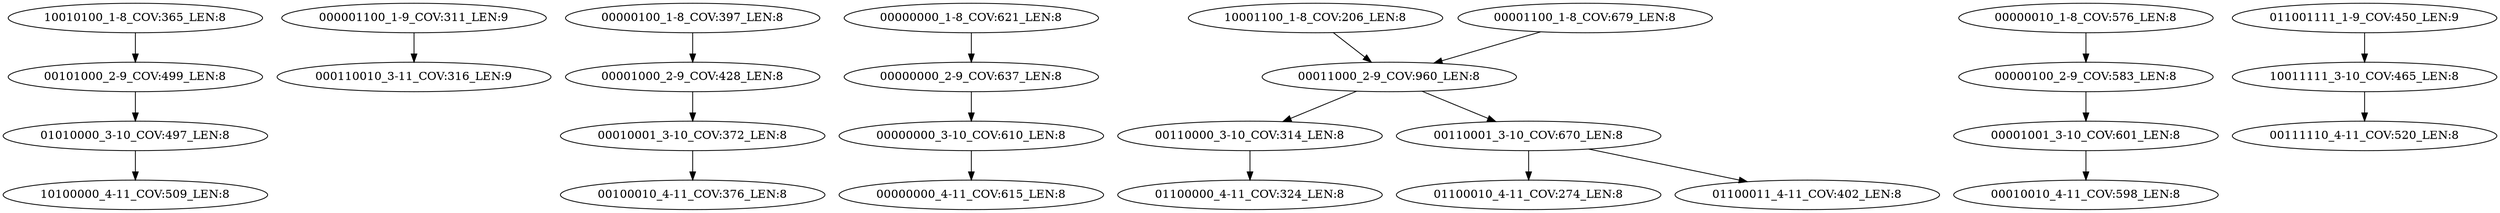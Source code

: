 digraph G {
    "10010100_1-8_COV:365_LEN:8" -> "00101000_2-9_COV:499_LEN:8";
    "000001100_1-9_COV:311_LEN:9" -> "000110010_3-11_COV:316_LEN:9";
    "00010001_3-10_COV:372_LEN:8" -> "00100010_4-11_COV:376_LEN:8";
    "00000000_2-9_COV:637_LEN:8" -> "00000000_3-10_COV:610_LEN:8";
    "00001000_2-9_COV:428_LEN:8" -> "00010001_3-10_COV:372_LEN:8";
    "00000100_1-8_COV:397_LEN:8" -> "00001000_2-9_COV:428_LEN:8";
    "10001100_1-8_COV:206_LEN:8" -> "00011000_2-9_COV:960_LEN:8";
    "00001001_3-10_COV:601_LEN:8" -> "00010010_4-11_COV:598_LEN:8";
    "00000100_2-9_COV:583_LEN:8" -> "00001001_3-10_COV:601_LEN:8";
    "00000010_1-8_COV:576_LEN:8" -> "00000100_2-9_COV:583_LEN:8";
    "00101000_2-9_COV:499_LEN:8" -> "01010000_3-10_COV:497_LEN:8";
    "011001111_1-9_COV:450_LEN:9" -> "10011111_3-10_COV:465_LEN:8";
    "00110000_3-10_COV:314_LEN:8" -> "01100000_4-11_COV:324_LEN:8";
    "01010000_3-10_COV:497_LEN:8" -> "10100000_4-11_COV:509_LEN:8";
    "00001100_1-8_COV:679_LEN:8" -> "00011000_2-9_COV:960_LEN:8";
    "10011111_3-10_COV:465_LEN:8" -> "00111110_4-11_COV:520_LEN:8";
    "00000000_1-8_COV:621_LEN:8" -> "00000000_2-9_COV:637_LEN:8";
    "00000000_3-10_COV:610_LEN:8" -> "00000000_4-11_COV:615_LEN:8";
    "00011000_2-9_COV:960_LEN:8" -> "00110000_3-10_COV:314_LEN:8";
    "00011000_2-9_COV:960_LEN:8" -> "00110001_3-10_COV:670_LEN:8";
    "00110001_3-10_COV:670_LEN:8" -> "01100010_4-11_COV:274_LEN:8";
    "00110001_3-10_COV:670_LEN:8" -> "01100011_4-11_COV:402_LEN:8";
}
